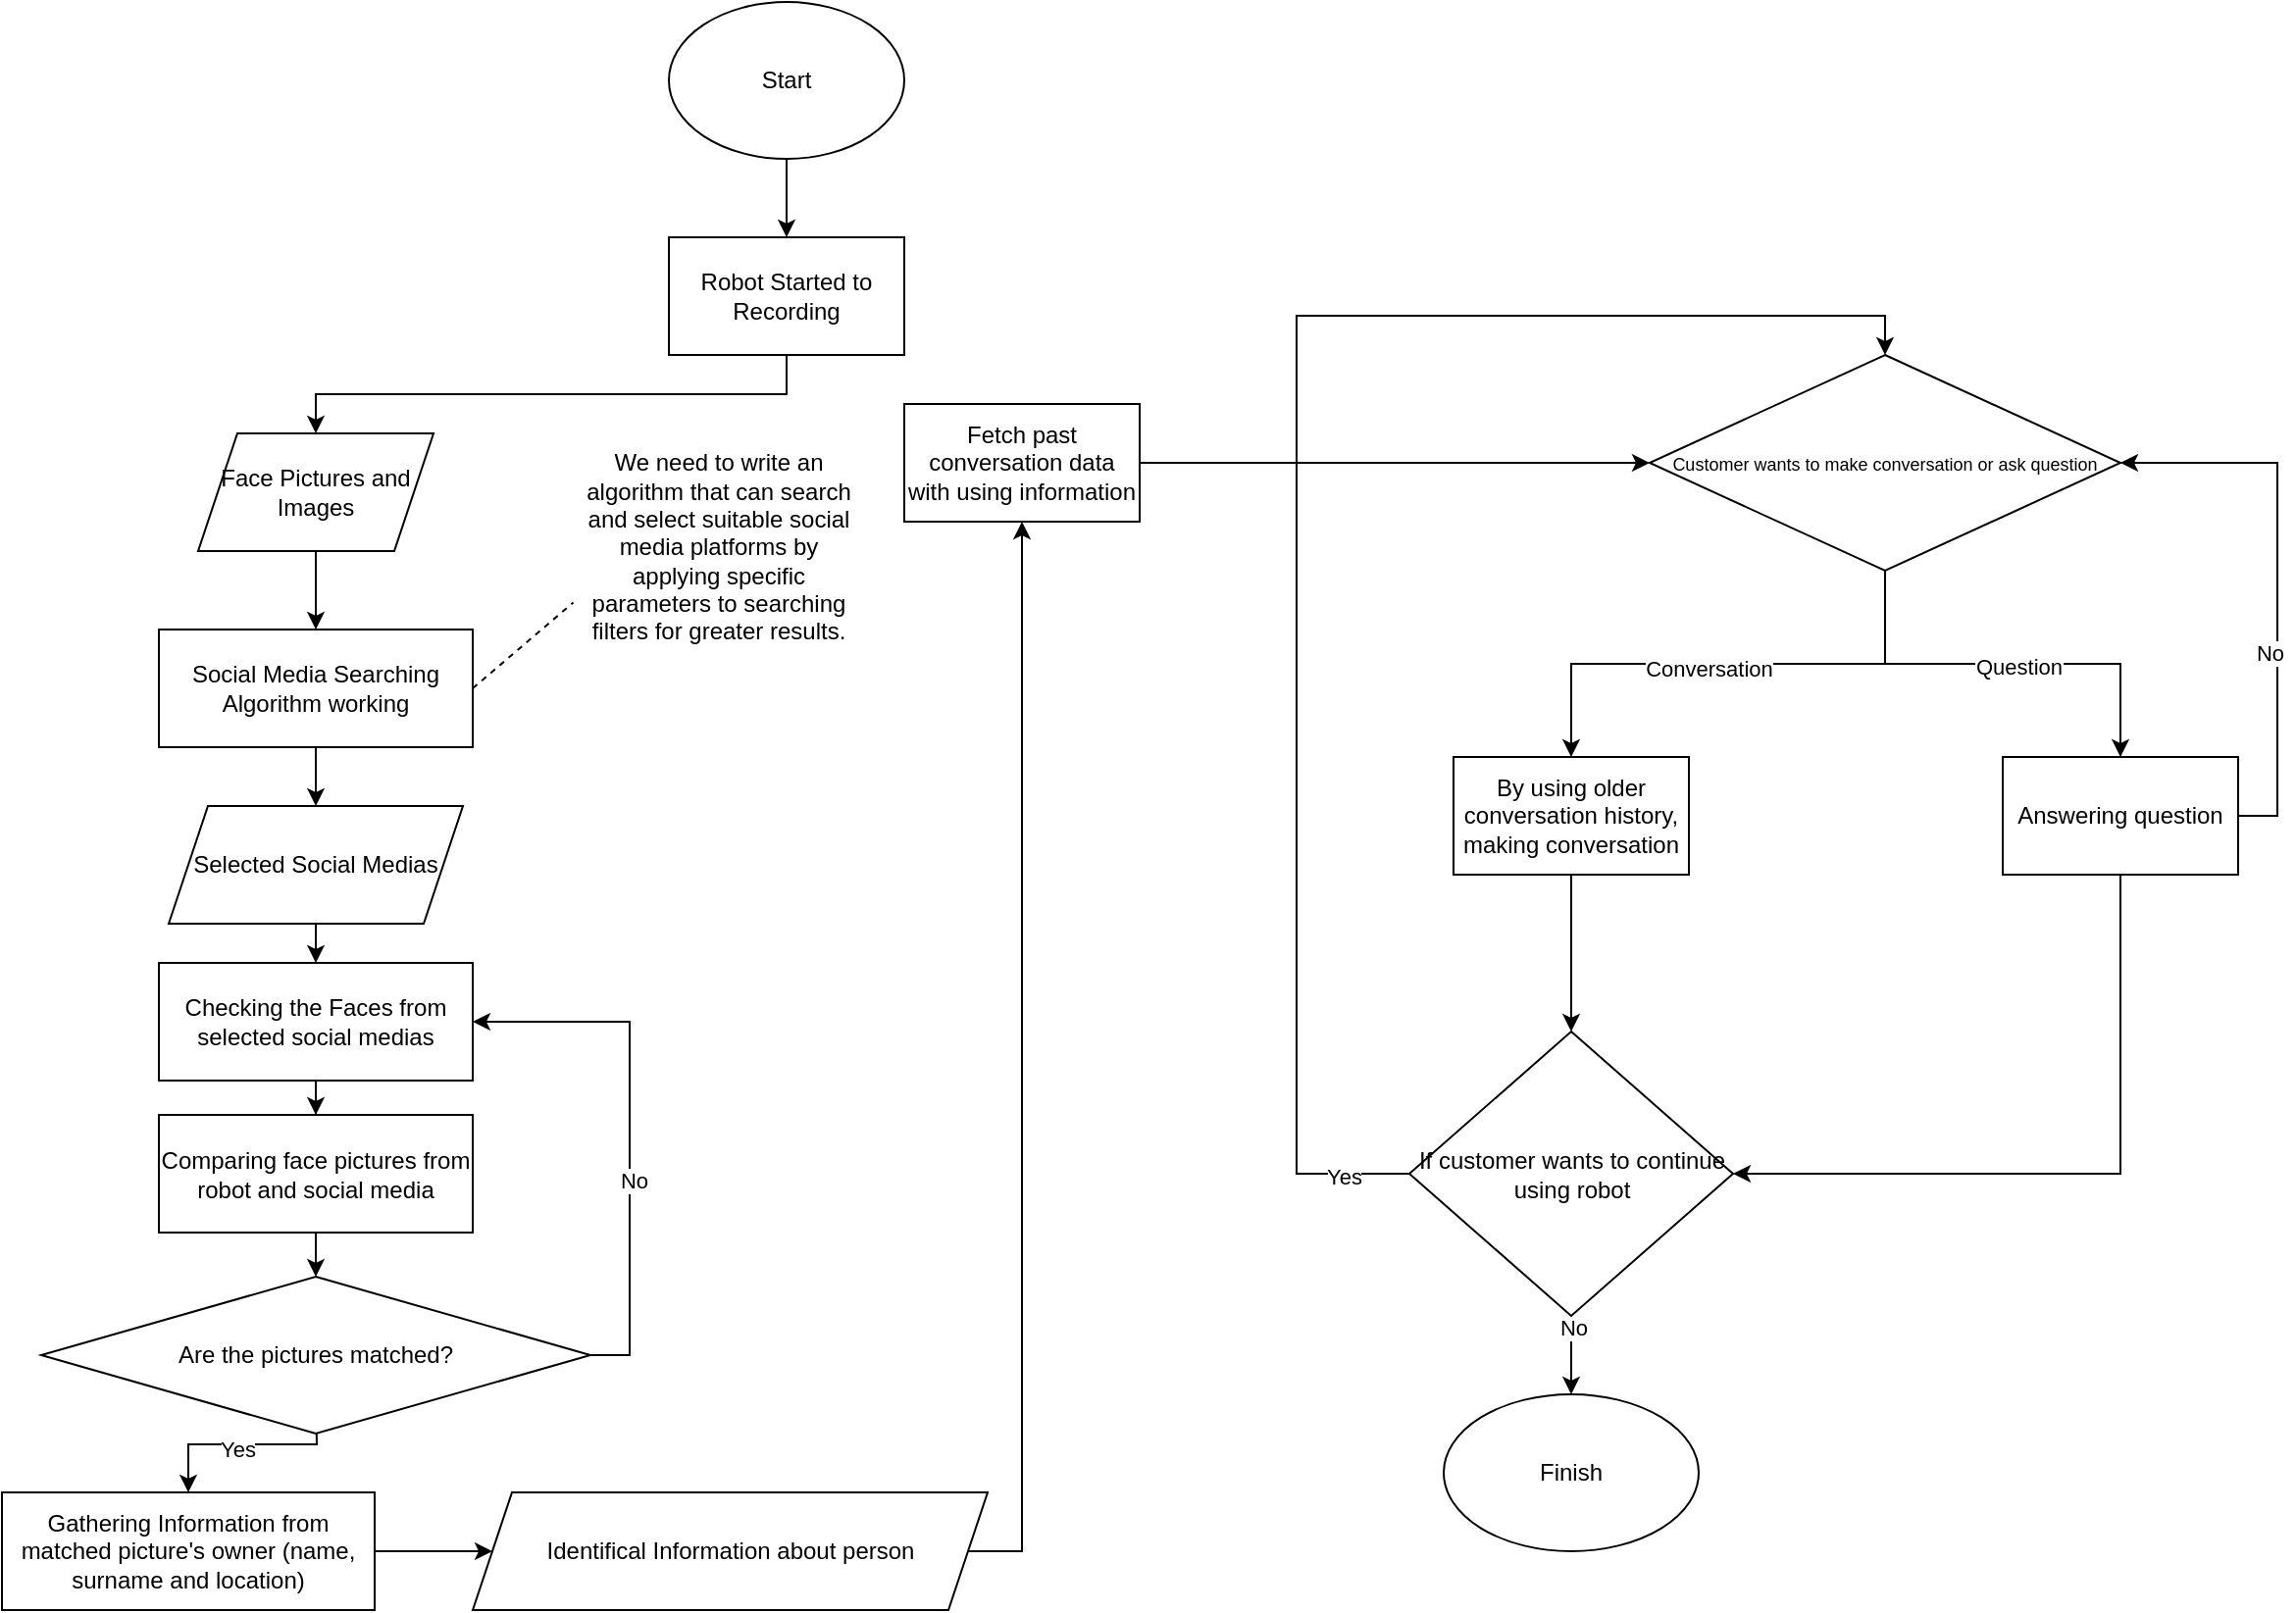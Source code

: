 <mxfile version="24.6.5" type="device">
  <diagram name="Sayfa -1" id="f-UkEvjaMF4P7MFyI879">
    <mxGraphModel dx="1434" dy="780" grid="1" gridSize="10" guides="1" tooltips="1" connect="1" arrows="1" fold="1" page="1" pageScale="1" pageWidth="1169" pageHeight="827" math="0" shadow="0">
      <root>
        <mxCell id="0" />
        <mxCell id="1" parent="0" />
        <mxCell id="xRxFfYptyTol-ESDVMN0-1" style="edgeStyle=orthogonalEdgeStyle;rounded=0;orthogonalLoop=1;jettySize=auto;html=1;exitX=0.5;exitY=1;exitDx=0;exitDy=0;entryX=0.5;entryY=0;entryDx=0;entryDy=0;" edge="1" parent="1" source="xRxFfYptyTol-ESDVMN0-2" target="xRxFfYptyTol-ESDVMN0-4">
          <mxGeometry relative="1" as="geometry">
            <mxPoint x="400" y="290" as="targetPoint" />
          </mxGeometry>
        </mxCell>
        <mxCell id="xRxFfYptyTol-ESDVMN0-2" value="Start" style="ellipse;whiteSpace=wrap;html=1;" vertex="1" parent="1">
          <mxGeometry x="340" width="120" height="80" as="geometry" />
        </mxCell>
        <mxCell id="xRxFfYptyTol-ESDVMN0-3" style="edgeStyle=orthogonalEdgeStyle;rounded=0;orthogonalLoop=1;jettySize=auto;html=1;exitX=0.5;exitY=1;exitDx=0;exitDy=0;entryX=0.5;entryY=0;entryDx=0;entryDy=0;" edge="1" parent="1" source="xRxFfYptyTol-ESDVMN0-4" target="xRxFfYptyTol-ESDVMN0-18">
          <mxGeometry relative="1" as="geometry" />
        </mxCell>
        <mxCell id="xRxFfYptyTol-ESDVMN0-4" value="Robot Started to Recording" style="rounded=0;whiteSpace=wrap;html=1;" vertex="1" parent="1">
          <mxGeometry x="340" y="120" width="120" height="60" as="geometry" />
        </mxCell>
        <mxCell id="xRxFfYptyTol-ESDVMN0-7" value="" style="edgeStyle=orthogonalEdgeStyle;rounded=0;orthogonalLoop=1;jettySize=auto;html=1;" edge="1" parent="1" source="xRxFfYptyTol-ESDVMN0-8" target="xRxFfYptyTol-ESDVMN0-12">
          <mxGeometry relative="1" as="geometry" />
        </mxCell>
        <mxCell id="xRxFfYptyTol-ESDVMN0-8" value="Checking the Faces from selected social medias" style="whiteSpace=wrap;html=1;rounded=0;" vertex="1" parent="1">
          <mxGeometry x="80" y="490" width="160" height="60" as="geometry" />
        </mxCell>
        <mxCell id="xRxFfYptyTol-ESDVMN0-9" style="edgeStyle=orthogonalEdgeStyle;rounded=0;orthogonalLoop=1;jettySize=auto;html=1;exitX=0.5;exitY=1;exitDx=0;exitDy=0;entryX=0.5;entryY=0;entryDx=0;entryDy=0;" edge="1" parent="1" source="xRxFfYptyTol-ESDVMN0-10" target="xRxFfYptyTol-ESDVMN0-16">
          <mxGeometry relative="1" as="geometry">
            <mxPoint x="400" y="585" as="targetPoint" />
          </mxGeometry>
        </mxCell>
        <mxCell id="xRxFfYptyTol-ESDVMN0-10" value="Social Media Searching Algorithm working" style="rounded=0;whiteSpace=wrap;html=1;" vertex="1" parent="1">
          <mxGeometry x="80" y="320" width="160" height="60" as="geometry" />
        </mxCell>
        <mxCell id="xRxFfYptyTol-ESDVMN0-11" value="" style="edgeStyle=orthogonalEdgeStyle;rounded=0;orthogonalLoop=1;jettySize=auto;html=1;" edge="1" parent="1" source="xRxFfYptyTol-ESDVMN0-12" target="xRxFfYptyTol-ESDVMN0-42">
          <mxGeometry relative="1" as="geometry">
            <mxPoint x="160" y="650" as="targetPoint" />
          </mxGeometry>
        </mxCell>
        <mxCell id="xRxFfYptyTol-ESDVMN0-12" value="Comparing face pictures from robot and social media" style="whiteSpace=wrap;html=1;rounded=0;" vertex="1" parent="1">
          <mxGeometry x="80" y="567.5" width="160" height="60" as="geometry" />
        </mxCell>
        <mxCell id="xRxFfYptyTol-ESDVMN0-13" value="" style="edgeStyle=orthogonalEdgeStyle;rounded=0;orthogonalLoop=1;jettySize=auto;html=1;" edge="1" parent="1" target="xRxFfYptyTol-ESDVMN0-49">
          <mxGeometry relative="1" as="geometry">
            <mxPoint x="160" y="710" as="sourcePoint" />
            <mxPoint x="40" y="790" as="targetPoint" />
          </mxGeometry>
        </mxCell>
        <mxCell id="xRxFfYptyTol-ESDVMN0-45" value="Yes" style="edgeLabel;html=1;align=center;verticalAlign=middle;resizable=0;points=[];" vertex="1" connectable="0" parent="xRxFfYptyTol-ESDVMN0-13">
          <mxGeometry x="0.147" y="2" relative="1" as="geometry">
            <mxPoint as="offset" />
          </mxGeometry>
        </mxCell>
        <mxCell id="xRxFfYptyTol-ESDVMN0-15" style="edgeStyle=orthogonalEdgeStyle;rounded=0;orthogonalLoop=1;jettySize=auto;html=1;exitX=0.5;exitY=1;exitDx=0;exitDy=0;entryX=0.5;entryY=0;entryDx=0;entryDy=0;" edge="1" parent="1" source="xRxFfYptyTol-ESDVMN0-16" target="xRxFfYptyTol-ESDVMN0-8">
          <mxGeometry relative="1" as="geometry" />
        </mxCell>
        <mxCell id="xRxFfYptyTol-ESDVMN0-16" value="Selected Social Medias" style="shape=parallelogram;perimeter=parallelogramPerimeter;whiteSpace=wrap;html=1;fixedSize=1;" vertex="1" parent="1">
          <mxGeometry x="85" y="410" width="150" height="60" as="geometry" />
        </mxCell>
        <mxCell id="xRxFfYptyTol-ESDVMN0-41" style="edgeStyle=orthogonalEdgeStyle;rounded=0;orthogonalLoop=1;jettySize=auto;html=1;exitX=0.5;exitY=1;exitDx=0;exitDy=0;entryX=0.5;entryY=0;entryDx=0;entryDy=0;" edge="1" parent="1" source="xRxFfYptyTol-ESDVMN0-18" target="xRxFfYptyTol-ESDVMN0-10">
          <mxGeometry relative="1" as="geometry" />
        </mxCell>
        <mxCell id="xRxFfYptyTol-ESDVMN0-18" value="Face Pictures and Images" style="shape=parallelogram;perimeter=parallelogramPerimeter;whiteSpace=wrap;html=1;fixedSize=1;" vertex="1" parent="1">
          <mxGeometry x="100" y="220" width="120" height="60" as="geometry" />
        </mxCell>
        <mxCell id="xRxFfYptyTol-ESDVMN0-51" style="edgeStyle=orthogonalEdgeStyle;rounded=0;orthogonalLoop=1;jettySize=auto;html=1;exitX=1;exitY=0.5;exitDx=0;exitDy=0;entryX=0.5;entryY=1;entryDx=0;entryDy=0;" edge="1" parent="1" source="xRxFfYptyTol-ESDVMN0-20" target="xRxFfYptyTol-ESDVMN0-22">
          <mxGeometry relative="1" as="geometry">
            <Array as="points">
              <mxPoint x="520" y="790" />
              <mxPoint x="520" y="265" />
            </Array>
          </mxGeometry>
        </mxCell>
        <mxCell id="xRxFfYptyTol-ESDVMN0-20" value="Identifical Information about person" style="shape=parallelogram;perimeter=parallelogramPerimeter;whiteSpace=wrap;html=1;fixedSize=1;rounded=0;" vertex="1" parent="1">
          <mxGeometry x="240" y="760" width="262.5" height="60" as="geometry" />
        </mxCell>
        <mxCell id="xRxFfYptyTol-ESDVMN0-21" value="" style="edgeStyle=orthogonalEdgeStyle;rounded=0;orthogonalLoop=1;jettySize=auto;html=1;" edge="1" parent="1" source="xRxFfYptyTol-ESDVMN0-22" target="xRxFfYptyTol-ESDVMN0-27">
          <mxGeometry relative="1" as="geometry" />
        </mxCell>
        <mxCell id="xRxFfYptyTol-ESDVMN0-22" value="Fetch past conversation data with using information" style="rounded=0;whiteSpace=wrap;html=1;" vertex="1" parent="1">
          <mxGeometry x="460" y="205" width="120" height="60" as="geometry" />
        </mxCell>
        <mxCell id="xRxFfYptyTol-ESDVMN0-23" value="" style="edgeStyle=orthogonalEdgeStyle;rounded=0;orthogonalLoop=1;jettySize=auto;html=1;" edge="1" parent="1" source="xRxFfYptyTol-ESDVMN0-27" target="xRxFfYptyTol-ESDVMN0-29">
          <mxGeometry relative="1" as="geometry" />
        </mxCell>
        <mxCell id="xRxFfYptyTol-ESDVMN0-24" value="Conversation" style="edgeLabel;html=1;align=center;verticalAlign=middle;resizable=0;points=[];" vertex="1" connectable="0" parent="xRxFfYptyTol-ESDVMN0-23">
          <mxGeometry x="0.078" y="2" relative="1" as="geometry">
            <mxPoint as="offset" />
          </mxGeometry>
        </mxCell>
        <mxCell id="xRxFfYptyTol-ESDVMN0-25" value="" style="edgeStyle=orthogonalEdgeStyle;rounded=0;orthogonalLoop=1;jettySize=auto;html=1;" edge="1" parent="1" source="xRxFfYptyTol-ESDVMN0-27" target="xRxFfYptyTol-ESDVMN0-33">
          <mxGeometry relative="1" as="geometry" />
        </mxCell>
        <mxCell id="xRxFfYptyTol-ESDVMN0-26" value="Question" style="edgeLabel;html=1;align=center;verticalAlign=middle;resizable=0;points=[];" vertex="1" connectable="0" parent="xRxFfYptyTol-ESDVMN0-25">
          <mxGeometry x="0.065" relative="1" as="geometry">
            <mxPoint x="1" y="1" as="offset" />
          </mxGeometry>
        </mxCell>
        <mxCell id="xRxFfYptyTol-ESDVMN0-27" value="&lt;font style=&quot;font-size: 9px;&quot;&gt;Customer wants to make conversation or ask question&lt;/font&gt;" style="rhombus;whiteSpace=wrap;html=1;rounded=0;" vertex="1" parent="1">
          <mxGeometry x="840" y="180" width="240" height="110" as="geometry" />
        </mxCell>
        <mxCell id="xRxFfYptyTol-ESDVMN0-28" value="" style="edgeStyle=orthogonalEdgeStyle;rounded=0;orthogonalLoop=1;jettySize=auto;html=1;" edge="1" parent="1" source="xRxFfYptyTol-ESDVMN0-29" target="xRxFfYptyTol-ESDVMN0-39">
          <mxGeometry relative="1" as="geometry" />
        </mxCell>
        <mxCell id="xRxFfYptyTol-ESDVMN0-29" value="By using older conversation history, making conversation" style="whiteSpace=wrap;html=1;rounded=0;" vertex="1" parent="1">
          <mxGeometry x="740" y="385" width="120" height="60" as="geometry" />
        </mxCell>
        <mxCell id="xRxFfYptyTol-ESDVMN0-30" style="edgeStyle=orthogonalEdgeStyle;rounded=0;orthogonalLoop=1;jettySize=auto;html=1;exitX=0.5;exitY=1;exitDx=0;exitDy=0;entryX=1;entryY=0.5;entryDx=0;entryDy=0;" edge="1" parent="1" source="xRxFfYptyTol-ESDVMN0-33" target="xRxFfYptyTol-ESDVMN0-39">
          <mxGeometry relative="1" as="geometry" />
        </mxCell>
        <mxCell id="xRxFfYptyTol-ESDVMN0-31" style="edgeStyle=orthogonalEdgeStyle;rounded=0;orthogonalLoop=1;jettySize=auto;html=1;exitX=1;exitY=0.5;exitDx=0;exitDy=0;entryX=1;entryY=0.5;entryDx=0;entryDy=0;" edge="1" parent="1" source="xRxFfYptyTol-ESDVMN0-33" target="xRxFfYptyTol-ESDVMN0-27">
          <mxGeometry relative="1" as="geometry" />
        </mxCell>
        <mxCell id="xRxFfYptyTol-ESDVMN0-32" value="No" style="edgeLabel;html=1;align=center;verticalAlign=middle;resizable=0;points=[];" vertex="1" connectable="0" parent="xRxFfYptyTol-ESDVMN0-31">
          <mxGeometry x="-0.264" y="4" relative="1" as="geometry">
            <mxPoint as="offset" />
          </mxGeometry>
        </mxCell>
        <mxCell id="xRxFfYptyTol-ESDVMN0-33" value="Answering question" style="whiteSpace=wrap;html=1;rounded=0;" vertex="1" parent="1">
          <mxGeometry x="1020" y="385" width="120" height="60" as="geometry" />
        </mxCell>
        <mxCell id="xRxFfYptyTol-ESDVMN0-34" value="Finish" style="ellipse;whiteSpace=wrap;html=1;" vertex="1" parent="1">
          <mxGeometry x="735" y="710" width="130" height="80" as="geometry" />
        </mxCell>
        <mxCell id="xRxFfYptyTol-ESDVMN0-35" style="edgeStyle=orthogonalEdgeStyle;rounded=0;orthogonalLoop=1;jettySize=auto;html=1;entryX=0.5;entryY=0;entryDx=0;entryDy=0;startArrow=none;startFill=0;exitX=0;exitY=0.5;exitDx=0;exitDy=0;" edge="1" parent="1" source="xRxFfYptyTol-ESDVMN0-39" target="xRxFfYptyTol-ESDVMN0-27">
          <mxGeometry relative="1" as="geometry">
            <mxPoint x="710" y="598" as="sourcePoint" />
            <Array as="points">
              <mxPoint x="660" y="598" />
              <mxPoint x="660" y="160" />
              <mxPoint x="960" y="160" />
            </Array>
          </mxGeometry>
        </mxCell>
        <mxCell id="xRxFfYptyTol-ESDVMN0-36" value="Yes" style="edgeLabel;html=1;align=center;verticalAlign=middle;resizable=0;points=[];" vertex="1" connectable="0" parent="xRxFfYptyTol-ESDVMN0-35">
          <mxGeometry x="-0.915" y="1" relative="1" as="geometry">
            <mxPoint x="1" as="offset" />
          </mxGeometry>
        </mxCell>
        <mxCell id="xRxFfYptyTol-ESDVMN0-37" style="edgeStyle=orthogonalEdgeStyle;rounded=0;orthogonalLoop=1;jettySize=auto;html=1;exitX=0.5;exitY=1;exitDx=0;exitDy=0;entryX=0.5;entryY=0;entryDx=0;entryDy=0;" edge="1" parent="1" source="xRxFfYptyTol-ESDVMN0-39" target="xRxFfYptyTol-ESDVMN0-34">
          <mxGeometry relative="1" as="geometry" />
        </mxCell>
        <mxCell id="xRxFfYptyTol-ESDVMN0-38" value="No" style="edgeLabel;html=1;align=center;verticalAlign=middle;resizable=0;points=[];" vertex="1" connectable="0" parent="xRxFfYptyTol-ESDVMN0-37">
          <mxGeometry x="-0.7" y="1" relative="1" as="geometry">
            <mxPoint as="offset" />
          </mxGeometry>
        </mxCell>
        <mxCell id="xRxFfYptyTol-ESDVMN0-39" value="If customer wants to continue using robot" style="rhombus;whiteSpace=wrap;html=1;rounded=0;" vertex="1" parent="1">
          <mxGeometry x="717.5" y="525" width="165" height="145" as="geometry" />
        </mxCell>
        <mxCell id="xRxFfYptyTol-ESDVMN0-43" style="edgeStyle=orthogonalEdgeStyle;rounded=0;orthogonalLoop=1;jettySize=auto;html=1;exitX=1;exitY=0.5;exitDx=0;exitDy=0;entryX=1;entryY=0.5;entryDx=0;entryDy=0;" edge="1" parent="1" source="xRxFfYptyTol-ESDVMN0-42" target="xRxFfYptyTol-ESDVMN0-8">
          <mxGeometry relative="1" as="geometry" />
        </mxCell>
        <mxCell id="xRxFfYptyTol-ESDVMN0-44" value="No" style="edgeLabel;html=1;align=center;verticalAlign=middle;resizable=0;points=[];" vertex="1" connectable="0" parent="xRxFfYptyTol-ESDVMN0-43">
          <mxGeometry x="-0.193" y="-2" relative="1" as="geometry">
            <mxPoint as="offset" />
          </mxGeometry>
        </mxCell>
        <mxCell id="xRxFfYptyTol-ESDVMN0-42" value="Are the pictures matched?" style="rhombus;whiteSpace=wrap;html=1;" vertex="1" parent="1">
          <mxGeometry x="20" y="650" width="280" height="80" as="geometry" />
        </mxCell>
        <mxCell id="xRxFfYptyTol-ESDVMN0-46" value="We need to write an algorithm that can search and select suitable social media platforms&amp;nbsp;by applying specific parameters to searching filters for greater results." style="text;html=1;align=center;verticalAlign=middle;whiteSpace=wrap;rounded=0;" vertex="1" parent="1">
          <mxGeometry x="291.25" y="220" width="148.75" height="115" as="geometry" />
        </mxCell>
        <mxCell id="xRxFfYptyTol-ESDVMN0-48" value="" style="endArrow=none;dashed=1;html=1;rounded=0;exitX=1;exitY=0.5;exitDx=0;exitDy=0;entryX=0;entryY=0.75;entryDx=0;entryDy=0;" edge="1" parent="1" source="xRxFfYptyTol-ESDVMN0-10" target="xRxFfYptyTol-ESDVMN0-46">
          <mxGeometry width="50" height="50" relative="1" as="geometry">
            <mxPoint x="250" y="350" as="sourcePoint" />
            <mxPoint x="291" y="335" as="targetPoint" />
          </mxGeometry>
        </mxCell>
        <mxCell id="xRxFfYptyTol-ESDVMN0-50" style="edgeStyle=orthogonalEdgeStyle;rounded=0;orthogonalLoop=1;jettySize=auto;html=1;entryX=0;entryY=0.5;entryDx=0;entryDy=0;" edge="1" parent="1" source="xRxFfYptyTol-ESDVMN0-49" target="xRxFfYptyTol-ESDVMN0-20">
          <mxGeometry relative="1" as="geometry" />
        </mxCell>
        <mxCell id="xRxFfYptyTol-ESDVMN0-49" value="Gathering Information from matched picture&#39;s owner (name, surname and location)" style="rounded=0;whiteSpace=wrap;html=1;" vertex="1" parent="1">
          <mxGeometry y="760" width="190" height="60" as="geometry" />
        </mxCell>
      </root>
    </mxGraphModel>
  </diagram>
</mxfile>
